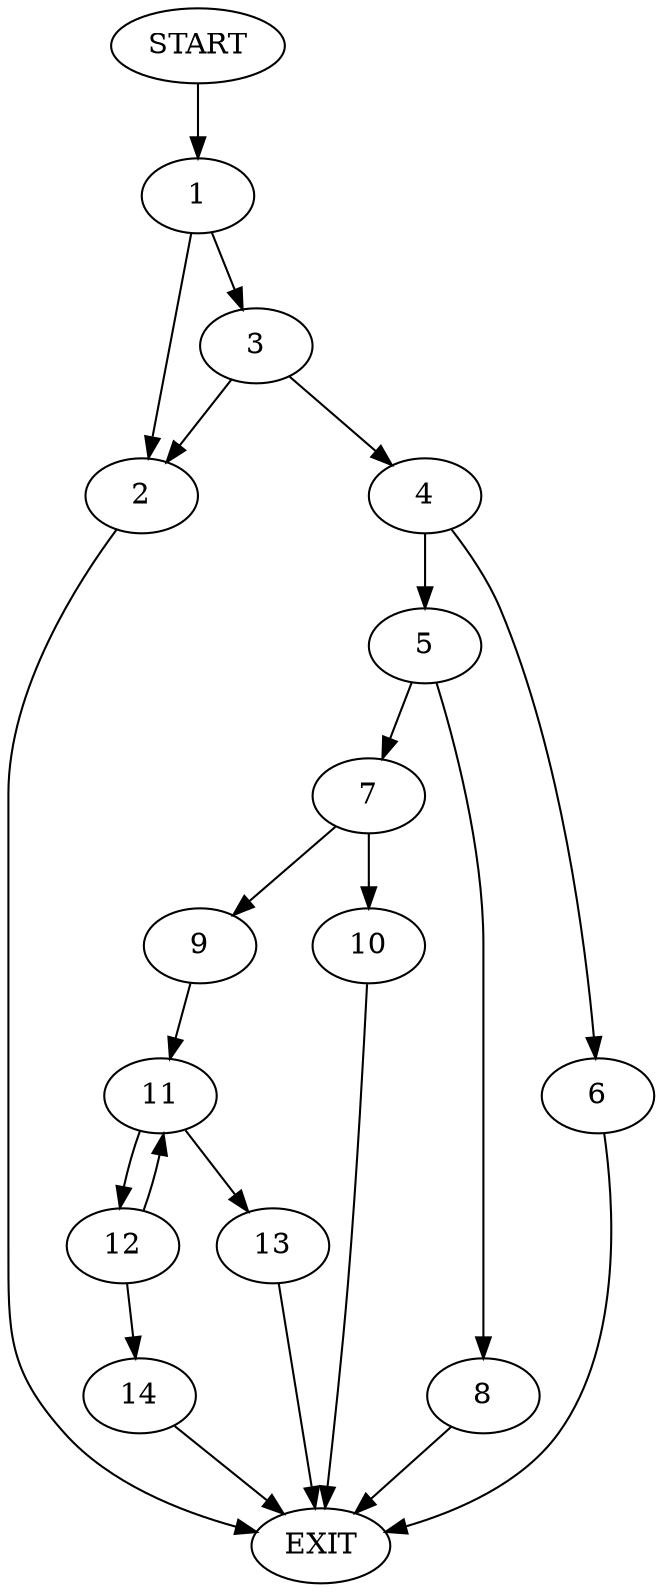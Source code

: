 digraph {
0 [label="START"]
15 [label="EXIT"]
0 -> 1
1 -> 2
1 -> 3
2 -> 15
3 -> 2
3 -> 4
4 -> 5
4 -> 6
5 -> 7
5 -> 8
6 -> 15
8 -> 15
7 -> 9
7 -> 10
10 -> 15
9 -> 11
11 -> 12
11 -> 13
12 -> 14
12 -> 11
13 -> 15
14 -> 15
}
